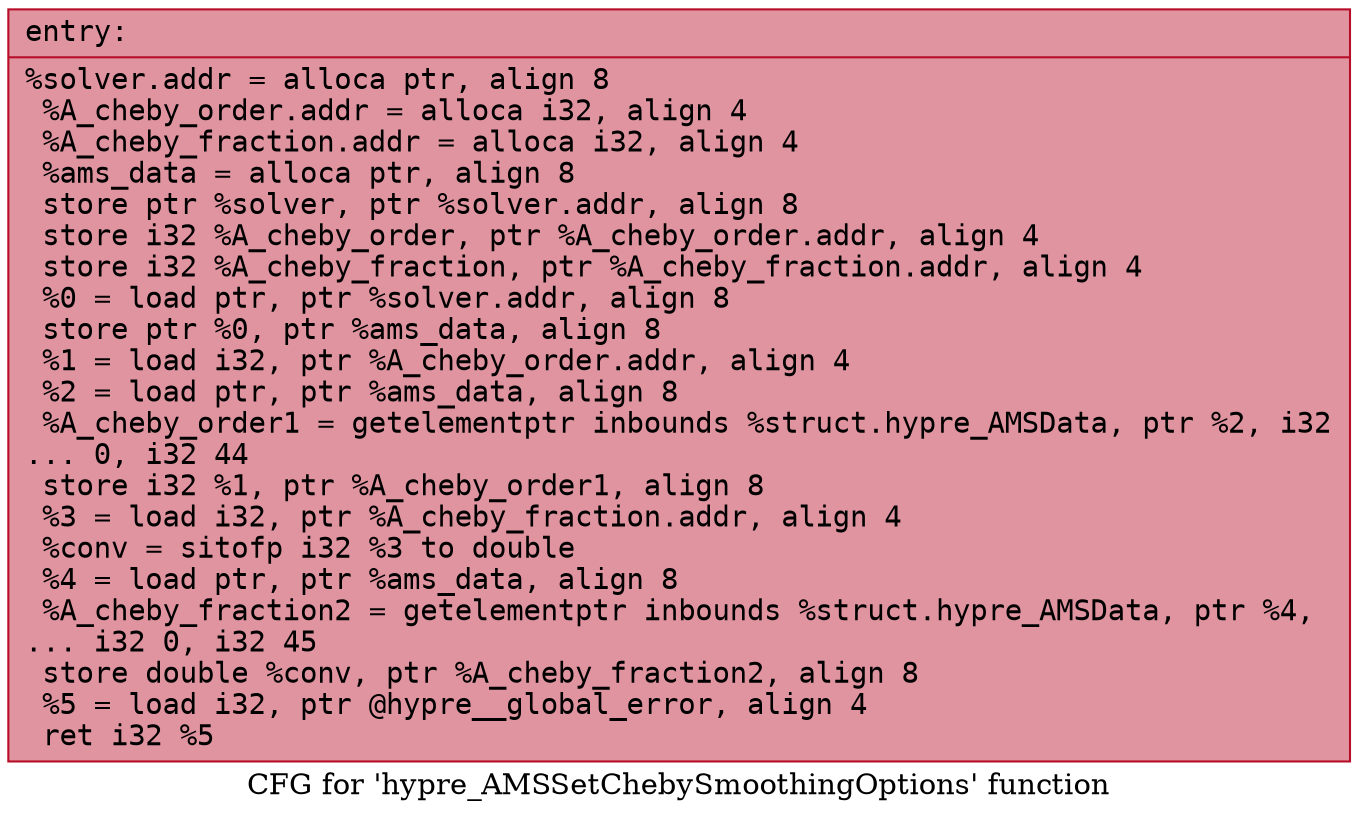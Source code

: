 digraph "CFG for 'hypre_AMSSetChebySmoothingOptions' function" {
	label="CFG for 'hypre_AMSSetChebySmoothingOptions' function";

	Node0x56058d79ea30 [shape=record,color="#b70d28ff", style=filled, fillcolor="#b70d2870" fontname="Courier",label="{entry:\l|  %solver.addr = alloca ptr, align 8\l  %A_cheby_order.addr = alloca i32, align 4\l  %A_cheby_fraction.addr = alloca i32, align 4\l  %ams_data = alloca ptr, align 8\l  store ptr %solver, ptr %solver.addr, align 8\l  store i32 %A_cheby_order, ptr %A_cheby_order.addr, align 4\l  store i32 %A_cheby_fraction, ptr %A_cheby_fraction.addr, align 4\l  %0 = load ptr, ptr %solver.addr, align 8\l  store ptr %0, ptr %ams_data, align 8\l  %1 = load i32, ptr %A_cheby_order.addr, align 4\l  %2 = load ptr, ptr %ams_data, align 8\l  %A_cheby_order1 = getelementptr inbounds %struct.hypre_AMSData, ptr %2, i32\l... 0, i32 44\l  store i32 %1, ptr %A_cheby_order1, align 8\l  %3 = load i32, ptr %A_cheby_fraction.addr, align 4\l  %conv = sitofp i32 %3 to double\l  %4 = load ptr, ptr %ams_data, align 8\l  %A_cheby_fraction2 = getelementptr inbounds %struct.hypre_AMSData, ptr %4,\l... i32 0, i32 45\l  store double %conv, ptr %A_cheby_fraction2, align 8\l  %5 = load i32, ptr @hypre__global_error, align 4\l  ret i32 %5\l}"];
}
